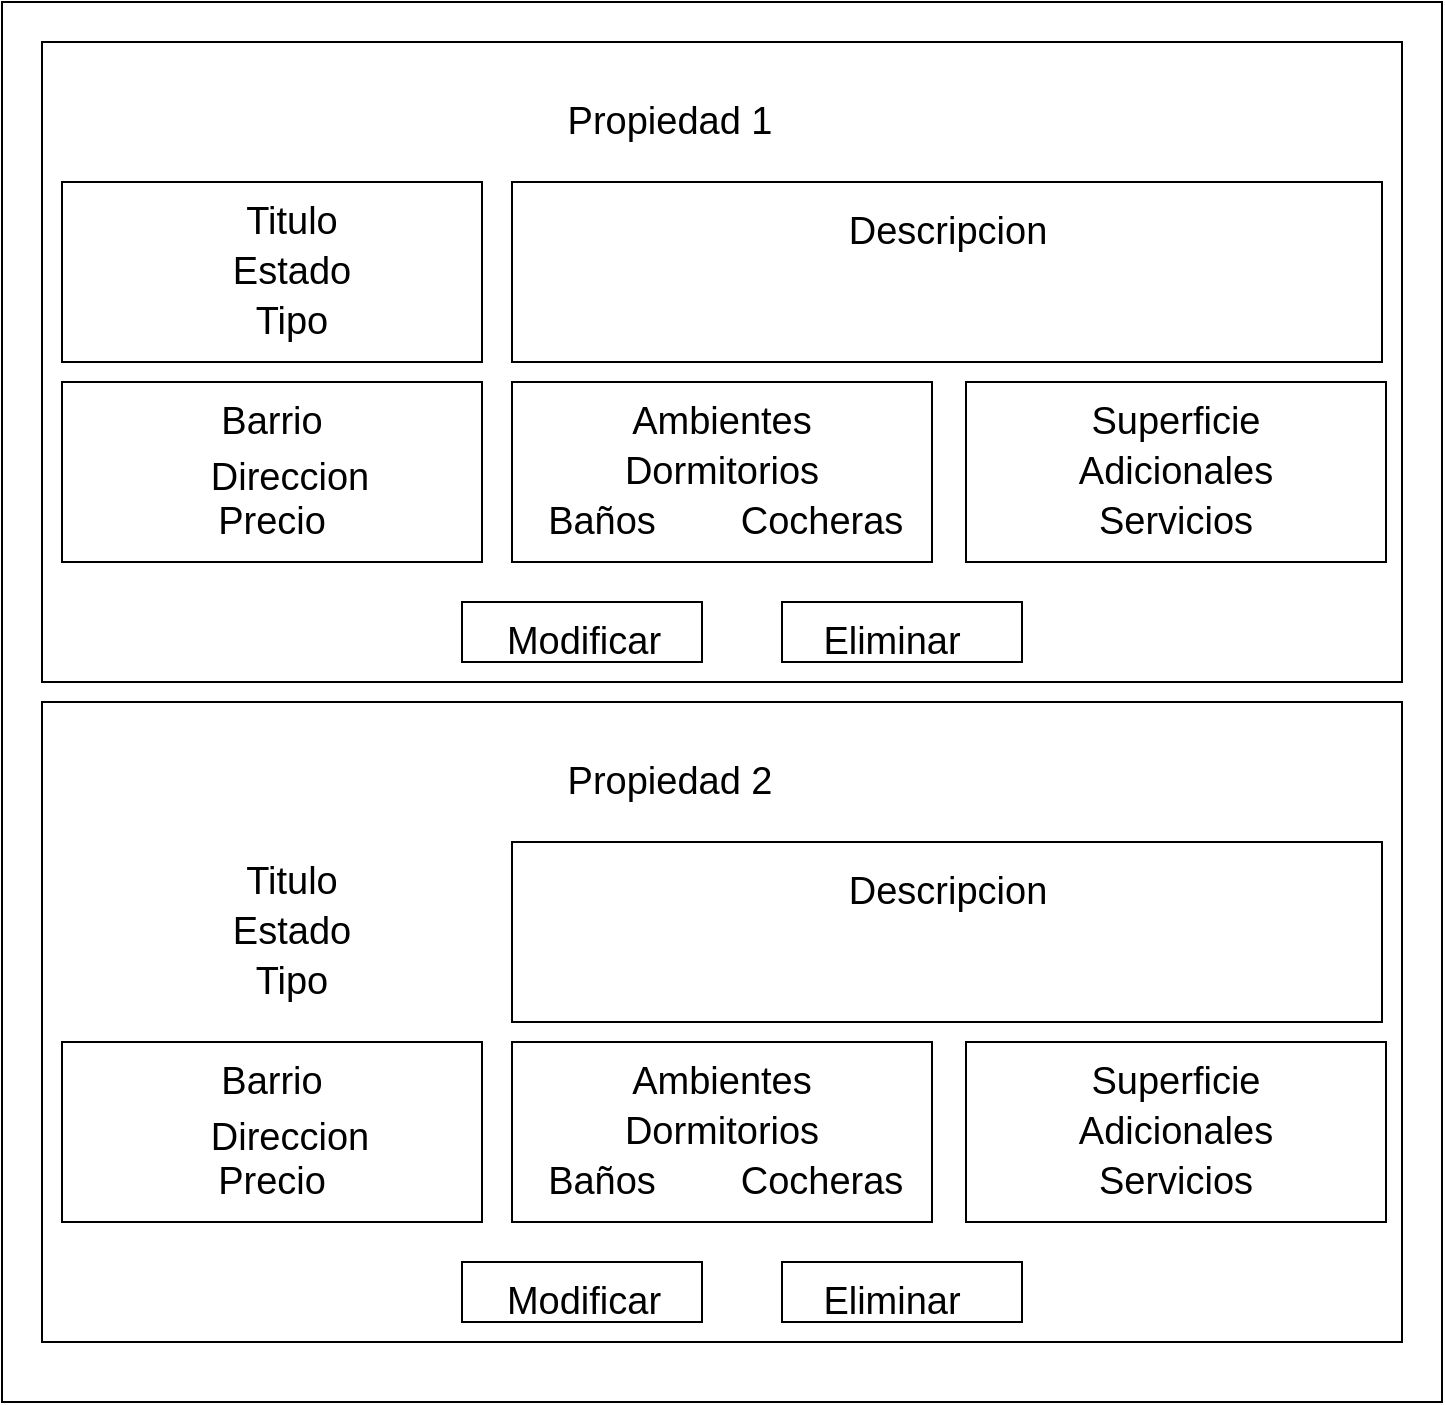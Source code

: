 <mxfile version="12.9.6" type="device"><diagram id="t4Pjj6FAxRDzFPj_MMSw" name="Page-1"><mxGraphModel dx="868" dy="457" grid="1" gridSize="10" guides="1" tooltips="1" connect="1" arrows="1" fold="1" page="1" pageScale="1" pageWidth="827" pageHeight="1169" math="0" shadow="0"><root><mxCell id="0"/><mxCell id="1" parent="0"/><mxCell id="K_Dg-SSpIw5UOQxwZ0UX-1" value="" style="rounded=0;whiteSpace=wrap;html=1;" vertex="1" parent="1"><mxGeometry x="80" y="30" width="720" height="700" as="geometry"/></mxCell><mxCell id="K_Dg-SSpIw5UOQxwZ0UX-2" value="" style="rounded=0;whiteSpace=wrap;html=1;" vertex="1" parent="1"><mxGeometry x="100" y="50" width="680" height="320" as="geometry"/></mxCell><mxCell id="K_Dg-SSpIw5UOQxwZ0UX-3" value="Propiedad 1" style="text;html=1;strokeColor=none;fillColor=none;align=center;verticalAlign=middle;whiteSpace=wrap;rounded=0;fontSize=19;" vertex="1" parent="1"><mxGeometry x="351" y="70" width="126" height="40" as="geometry"/></mxCell><mxCell id="K_Dg-SSpIw5UOQxwZ0UX-4" value="" style="rounded=0;whiteSpace=wrap;html=1;fontSize=19;" vertex="1" parent="1"><mxGeometry x="110" y="120" width="210" height="90" as="geometry"/></mxCell><mxCell id="K_Dg-SSpIw5UOQxwZ0UX-5" value="" style="rounded=0;whiteSpace=wrap;html=1;fontSize=19;" vertex="1" parent="1"><mxGeometry x="110" y="220" width="210" height="90" as="geometry"/></mxCell><mxCell id="K_Dg-SSpIw5UOQxwZ0UX-7" value="" style="rounded=0;whiteSpace=wrap;html=1;fontSize=19;" vertex="1" parent="1"><mxGeometry x="335" y="220" width="210" height="90" as="geometry"/></mxCell><mxCell id="K_Dg-SSpIw5UOQxwZ0UX-8" value="" style="rounded=0;whiteSpace=wrap;html=1;fontSize=19;" vertex="1" parent="1"><mxGeometry x="562" y="220" width="210" height="90" as="geometry"/></mxCell><mxCell id="K_Dg-SSpIw5UOQxwZ0UX-10" value="Titulo" style="text;html=1;strokeColor=none;fillColor=none;align=center;verticalAlign=middle;whiteSpace=wrap;rounded=0;fontSize=19;" vertex="1" parent="1"><mxGeometry x="190" y="130" width="70" height="20" as="geometry"/></mxCell><mxCell id="K_Dg-SSpIw5UOQxwZ0UX-11" value="Estado" style="text;html=1;strokeColor=none;fillColor=none;align=center;verticalAlign=middle;whiteSpace=wrap;rounded=0;fontSize=19;" vertex="1" parent="1"><mxGeometry x="190" y="155" width="70" height="20" as="geometry"/></mxCell><mxCell id="K_Dg-SSpIw5UOQxwZ0UX-12" value="Tipo" style="text;html=1;strokeColor=none;fillColor=none;align=center;verticalAlign=middle;whiteSpace=wrap;rounded=0;fontSize=19;" vertex="1" parent="1"><mxGeometry x="190" y="180" width="70" height="20" as="geometry"/></mxCell><mxCell id="K_Dg-SSpIw5UOQxwZ0UX-14" value="Barrio" style="text;html=1;strokeColor=none;fillColor=none;align=center;verticalAlign=middle;whiteSpace=wrap;rounded=0;fontSize=19;" vertex="1" parent="1"><mxGeometry x="180" y="230" width="70" height="20" as="geometry"/></mxCell><mxCell id="K_Dg-SSpIw5UOQxwZ0UX-16" value="Direccion" style="text;html=1;strokeColor=none;fillColor=none;align=center;verticalAlign=middle;whiteSpace=wrap;rounded=0;fontSize=19;" vertex="1" parent="1"><mxGeometry x="180" y="255" width="87.5" height="25" as="geometry"/></mxCell><mxCell id="K_Dg-SSpIw5UOQxwZ0UX-17" value="Ambientes" style="text;html=1;strokeColor=none;fillColor=none;align=center;verticalAlign=middle;whiteSpace=wrap;rounded=0;fontSize=19;" vertex="1" parent="1"><mxGeometry x="405" y="230" width="70" height="20" as="geometry"/></mxCell><mxCell id="K_Dg-SSpIw5UOQxwZ0UX-18" value="Dormitorios" style="text;html=1;strokeColor=none;fillColor=none;align=center;verticalAlign=middle;whiteSpace=wrap;rounded=0;fontSize=19;" vertex="1" parent="1"><mxGeometry x="405" y="255" width="70" height="20" as="geometry"/></mxCell><mxCell id="K_Dg-SSpIw5UOQxwZ0UX-19" value="&lt;div&gt;Precio&lt;/div&gt;" style="text;html=1;strokeColor=none;fillColor=none;align=center;verticalAlign=middle;whiteSpace=wrap;rounded=0;fontSize=19;" vertex="1" parent="1"><mxGeometry x="180" y="280" width="70" height="20" as="geometry"/></mxCell><mxCell id="K_Dg-SSpIw5UOQxwZ0UX-20" value="Baños" style="text;html=1;strokeColor=none;fillColor=none;align=center;verticalAlign=middle;whiteSpace=wrap;rounded=0;fontSize=19;" vertex="1" parent="1"><mxGeometry x="345" y="280" width="70" height="20" as="geometry"/></mxCell><mxCell id="K_Dg-SSpIw5UOQxwZ0UX-21" value="&lt;div&gt;Cocheras&lt;/div&gt;" style="text;html=1;strokeColor=none;fillColor=none;align=center;verticalAlign=middle;whiteSpace=wrap;rounded=0;fontSize=19;" vertex="1" parent="1"><mxGeometry x="455" y="280" width="70" height="20" as="geometry"/></mxCell><mxCell id="K_Dg-SSpIw5UOQxwZ0UX-22" value="Superficie" style="text;html=1;strokeColor=none;fillColor=none;align=center;verticalAlign=middle;whiteSpace=wrap;rounded=0;fontSize=19;" vertex="1" parent="1"><mxGeometry x="632" y="230" width="70" height="20" as="geometry"/></mxCell><mxCell id="K_Dg-SSpIw5UOQxwZ0UX-25" value="&lt;div&gt;Adicionales&lt;/div&gt;" style="text;html=1;strokeColor=none;fillColor=none;align=center;verticalAlign=middle;whiteSpace=wrap;rounded=0;fontSize=19;" vertex="1" parent="1"><mxGeometry x="632" y="255" width="70" height="20" as="geometry"/></mxCell><mxCell id="K_Dg-SSpIw5UOQxwZ0UX-26" value="Servicios" style="text;html=1;strokeColor=none;fillColor=none;align=center;verticalAlign=middle;whiteSpace=wrap;rounded=0;fontSize=19;" vertex="1" parent="1"><mxGeometry x="632" y="280" width="70" height="20" as="geometry"/></mxCell><mxCell id="K_Dg-SSpIw5UOQxwZ0UX-29" value="" style="rounded=0;whiteSpace=wrap;html=1;fontSize=19;" vertex="1" parent="1"><mxGeometry x="335" y="120" width="435" height="90" as="geometry"/></mxCell><mxCell id="K_Dg-SSpIw5UOQxwZ0UX-30" value="Descripcion" style="text;html=1;strokeColor=none;fillColor=none;align=center;verticalAlign=middle;whiteSpace=wrap;rounded=0;fontSize=19;" vertex="1" parent="1"><mxGeometry x="532.5" y="135" width="40" height="20" as="geometry"/></mxCell><mxCell id="K_Dg-SSpIw5UOQxwZ0UX-31" value="" style="rounded=0;whiteSpace=wrap;html=1;fontSize=19;" vertex="1" parent="1"><mxGeometry x="310" y="330" width="120" height="30" as="geometry"/></mxCell><mxCell id="K_Dg-SSpIw5UOQxwZ0UX-32" value="" style="rounded=0;whiteSpace=wrap;html=1;fontSize=19;" vertex="1" parent="1"><mxGeometry x="470" y="330" width="120" height="30" as="geometry"/></mxCell><mxCell id="K_Dg-SSpIw5UOQxwZ0UX-36" value="Modificar" style="text;html=1;strokeColor=none;fillColor=none;align=center;verticalAlign=middle;whiteSpace=wrap;rounded=0;fontSize=19;" vertex="1" parent="1"><mxGeometry x="351" y="340" width="40" height="20" as="geometry"/></mxCell><mxCell id="K_Dg-SSpIw5UOQxwZ0UX-37" value="Eliminar" style="text;html=1;strokeColor=none;fillColor=none;align=center;verticalAlign=middle;whiteSpace=wrap;rounded=0;fontSize=19;" vertex="1" parent="1"><mxGeometry x="505" y="340" width="40" height="20" as="geometry"/></mxCell><mxCell id="K_Dg-SSpIw5UOQxwZ0UX-38" value="" style="rounded=0;whiteSpace=wrap;html=1;" vertex="1" parent="1"><mxGeometry x="100" y="380" width="680" height="320" as="geometry"/></mxCell><mxCell id="K_Dg-SSpIw5UOQxwZ0UX-39" value="Propiedad 2" style="text;html=1;strokeColor=none;fillColor=none;align=center;verticalAlign=middle;whiteSpace=wrap;rounded=0;fontSize=19;" vertex="1" parent="1"><mxGeometry x="351" y="400" width="126" height="40" as="geometry"/></mxCell><mxCell id="K_Dg-SSpIw5UOQxwZ0UX-40" value="" style="rounded=0;whiteSpace=wrap;html=1;fontSize=19;" vertex="1" parent="1"><mxGeometry x="110" y="550" width="210" height="90" as="geometry"/></mxCell><mxCell id="K_Dg-SSpIw5UOQxwZ0UX-41" value="" style="rounded=0;whiteSpace=wrap;html=1;fontSize=19;" vertex="1" parent="1"><mxGeometry x="335" y="550" width="210" height="90" as="geometry"/></mxCell><mxCell id="K_Dg-SSpIw5UOQxwZ0UX-42" value="" style="rounded=0;whiteSpace=wrap;html=1;fontSize=19;" vertex="1" parent="1"><mxGeometry x="562" y="550" width="210" height="90" as="geometry"/></mxCell><mxCell id="K_Dg-SSpIw5UOQxwZ0UX-43" value="Titulo" style="text;html=1;strokeColor=none;fillColor=none;align=center;verticalAlign=middle;whiteSpace=wrap;rounded=0;fontSize=19;" vertex="1" parent="1"><mxGeometry x="190" y="460" width="70" height="20" as="geometry"/></mxCell><mxCell id="K_Dg-SSpIw5UOQxwZ0UX-44" value="Estado" style="text;html=1;strokeColor=none;fillColor=none;align=center;verticalAlign=middle;whiteSpace=wrap;rounded=0;fontSize=19;" vertex="1" parent="1"><mxGeometry x="190" y="485" width="70" height="20" as="geometry"/></mxCell><mxCell id="K_Dg-SSpIw5UOQxwZ0UX-45" value="Tipo" style="text;html=1;strokeColor=none;fillColor=none;align=center;verticalAlign=middle;whiteSpace=wrap;rounded=0;fontSize=19;" vertex="1" parent="1"><mxGeometry x="190" y="510" width="70" height="20" as="geometry"/></mxCell><mxCell id="K_Dg-SSpIw5UOQxwZ0UX-46" value="Barrio" style="text;html=1;strokeColor=none;fillColor=none;align=center;verticalAlign=middle;whiteSpace=wrap;rounded=0;fontSize=19;" vertex="1" parent="1"><mxGeometry x="180" y="560" width="70" height="20" as="geometry"/></mxCell><mxCell id="K_Dg-SSpIw5UOQxwZ0UX-47" value="Direccion" style="text;html=1;strokeColor=none;fillColor=none;align=center;verticalAlign=middle;whiteSpace=wrap;rounded=0;fontSize=19;" vertex="1" parent="1"><mxGeometry x="180" y="585" width="87.5" height="25" as="geometry"/></mxCell><mxCell id="K_Dg-SSpIw5UOQxwZ0UX-48" value="Ambientes" style="text;html=1;strokeColor=none;fillColor=none;align=center;verticalAlign=middle;whiteSpace=wrap;rounded=0;fontSize=19;" vertex="1" parent="1"><mxGeometry x="405" y="560" width="70" height="20" as="geometry"/></mxCell><mxCell id="K_Dg-SSpIw5UOQxwZ0UX-49" value="Dormitorios" style="text;html=1;strokeColor=none;fillColor=none;align=center;verticalAlign=middle;whiteSpace=wrap;rounded=0;fontSize=19;" vertex="1" parent="1"><mxGeometry x="405" y="585" width="70" height="20" as="geometry"/></mxCell><mxCell id="K_Dg-SSpIw5UOQxwZ0UX-50" value="&lt;div&gt;Precio&lt;/div&gt;" style="text;html=1;strokeColor=none;fillColor=none;align=center;verticalAlign=middle;whiteSpace=wrap;rounded=0;fontSize=19;" vertex="1" parent="1"><mxGeometry x="180" y="610" width="70" height="20" as="geometry"/></mxCell><mxCell id="K_Dg-SSpIw5UOQxwZ0UX-51" value="Baños" style="text;html=1;strokeColor=none;fillColor=none;align=center;verticalAlign=middle;whiteSpace=wrap;rounded=0;fontSize=19;" vertex="1" parent="1"><mxGeometry x="345" y="610" width="70" height="20" as="geometry"/></mxCell><mxCell id="K_Dg-SSpIw5UOQxwZ0UX-52" value="&lt;div&gt;Cocheras&lt;/div&gt;" style="text;html=1;strokeColor=none;fillColor=none;align=center;verticalAlign=middle;whiteSpace=wrap;rounded=0;fontSize=19;" vertex="1" parent="1"><mxGeometry x="455" y="610" width="70" height="20" as="geometry"/></mxCell><mxCell id="K_Dg-SSpIw5UOQxwZ0UX-53" value="Superficie" style="text;html=1;strokeColor=none;fillColor=none;align=center;verticalAlign=middle;whiteSpace=wrap;rounded=0;fontSize=19;" vertex="1" parent="1"><mxGeometry x="632" y="560" width="70" height="20" as="geometry"/></mxCell><mxCell id="K_Dg-SSpIw5UOQxwZ0UX-54" value="&lt;div&gt;Adicionales&lt;/div&gt;" style="text;html=1;strokeColor=none;fillColor=none;align=center;verticalAlign=middle;whiteSpace=wrap;rounded=0;fontSize=19;" vertex="1" parent="1"><mxGeometry x="632" y="585" width="70" height="20" as="geometry"/></mxCell><mxCell id="K_Dg-SSpIw5UOQxwZ0UX-55" value="Servicios" style="text;html=1;strokeColor=none;fillColor=none;align=center;verticalAlign=middle;whiteSpace=wrap;rounded=0;fontSize=19;" vertex="1" parent="1"><mxGeometry x="632" y="610" width="70" height="20" as="geometry"/></mxCell><mxCell id="K_Dg-SSpIw5UOQxwZ0UX-56" value="" style="rounded=0;whiteSpace=wrap;html=1;fontSize=19;" vertex="1" parent="1"><mxGeometry x="335" y="450" width="435" height="90" as="geometry"/></mxCell><mxCell id="K_Dg-SSpIw5UOQxwZ0UX-57" value="Descripcion" style="text;html=1;strokeColor=none;fillColor=none;align=center;verticalAlign=middle;whiteSpace=wrap;rounded=0;fontSize=19;" vertex="1" parent="1"><mxGeometry x="532.5" y="465" width="40" height="20" as="geometry"/></mxCell><mxCell id="K_Dg-SSpIw5UOQxwZ0UX-58" value="" style="rounded=0;whiteSpace=wrap;html=1;fontSize=19;" vertex="1" parent="1"><mxGeometry x="310" y="660" width="120" height="30" as="geometry"/></mxCell><mxCell id="K_Dg-SSpIw5UOQxwZ0UX-59" value="" style="rounded=0;whiteSpace=wrap;html=1;fontSize=19;" vertex="1" parent="1"><mxGeometry x="470" y="660" width="120" height="30" as="geometry"/></mxCell><mxCell id="K_Dg-SSpIw5UOQxwZ0UX-60" value="Modificar" style="text;html=1;strokeColor=none;fillColor=none;align=center;verticalAlign=middle;whiteSpace=wrap;rounded=0;fontSize=19;" vertex="1" parent="1"><mxGeometry x="351" y="670" width="40" height="20" as="geometry"/></mxCell><mxCell id="K_Dg-SSpIw5UOQxwZ0UX-61" value="Eliminar" style="text;html=1;strokeColor=none;fillColor=none;align=center;verticalAlign=middle;whiteSpace=wrap;rounded=0;fontSize=19;" vertex="1" parent="1"><mxGeometry x="505" y="670" width="40" height="20" as="geometry"/></mxCell></root></mxGraphModel></diagram></mxfile>